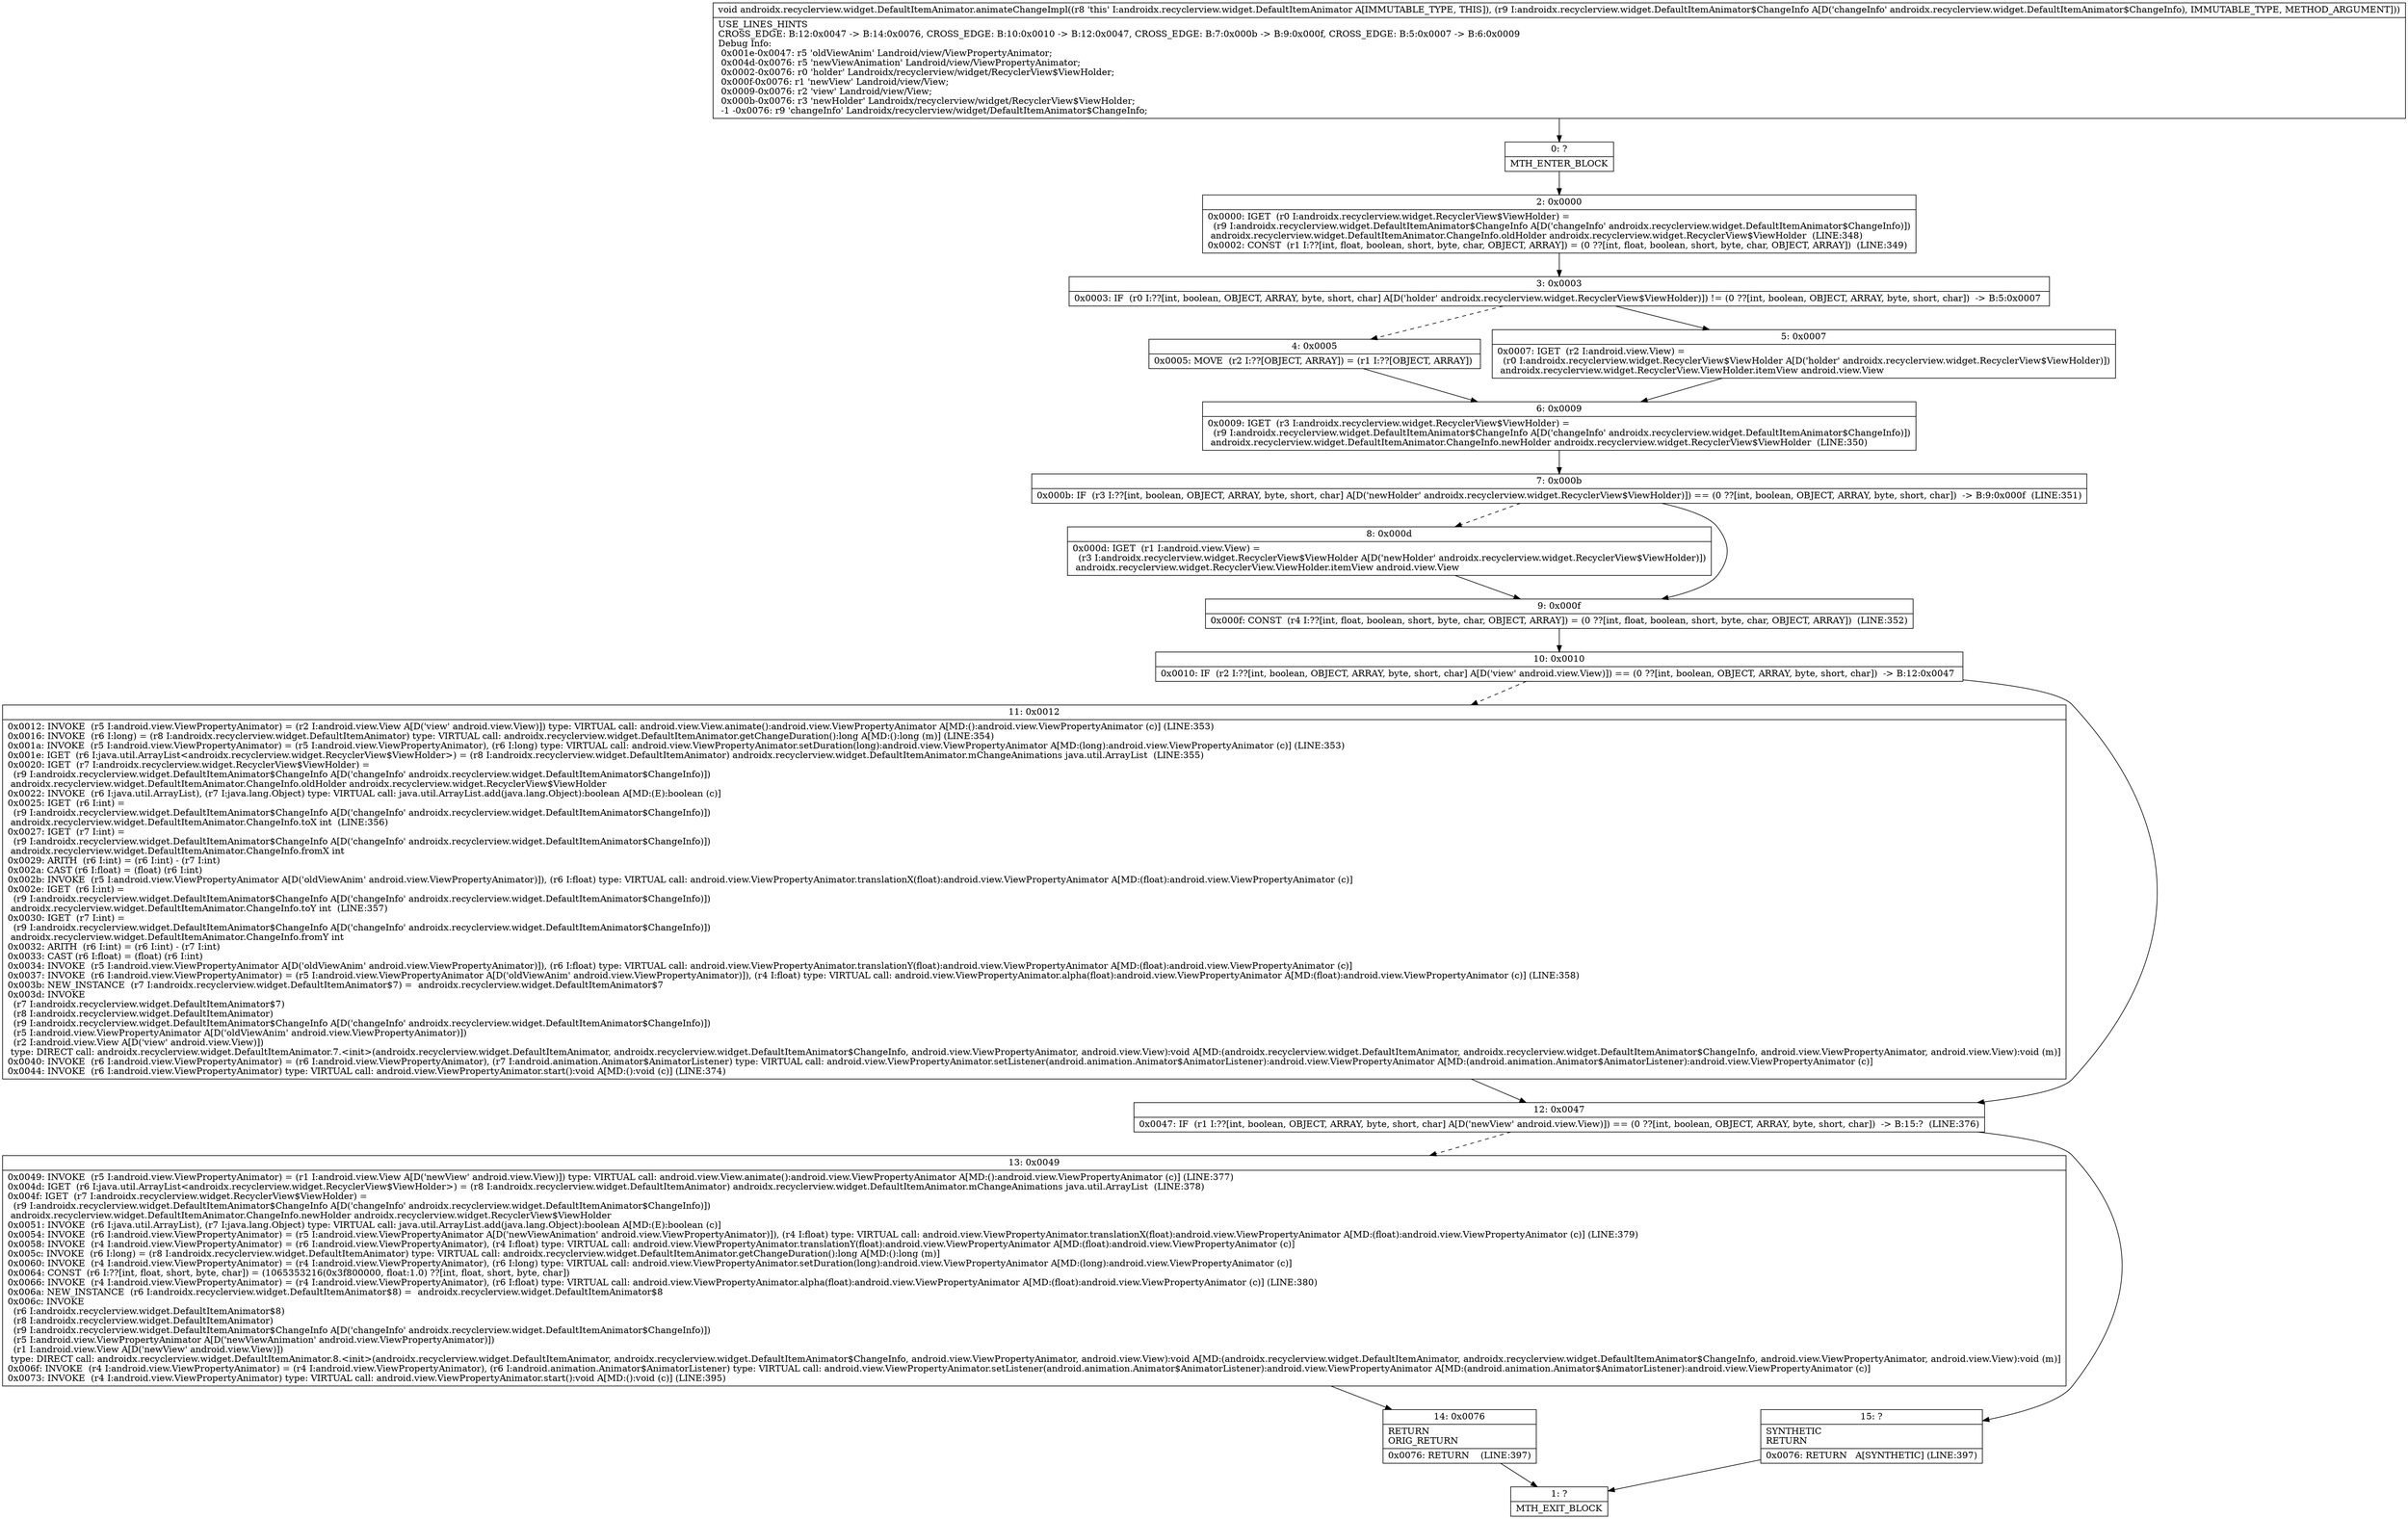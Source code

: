 digraph "CFG forandroidx.recyclerview.widget.DefaultItemAnimator.animateChangeImpl(Landroidx\/recyclerview\/widget\/DefaultItemAnimator$ChangeInfo;)V" {
Node_0 [shape=record,label="{0\:\ ?|MTH_ENTER_BLOCK\l}"];
Node_2 [shape=record,label="{2\:\ 0x0000|0x0000: IGET  (r0 I:androidx.recyclerview.widget.RecyclerView$ViewHolder) = \l  (r9 I:androidx.recyclerview.widget.DefaultItemAnimator$ChangeInfo A[D('changeInfo' androidx.recyclerview.widget.DefaultItemAnimator$ChangeInfo)])\l androidx.recyclerview.widget.DefaultItemAnimator.ChangeInfo.oldHolder androidx.recyclerview.widget.RecyclerView$ViewHolder  (LINE:348)\l0x0002: CONST  (r1 I:??[int, float, boolean, short, byte, char, OBJECT, ARRAY]) = (0 ??[int, float, boolean, short, byte, char, OBJECT, ARRAY])  (LINE:349)\l}"];
Node_3 [shape=record,label="{3\:\ 0x0003|0x0003: IF  (r0 I:??[int, boolean, OBJECT, ARRAY, byte, short, char] A[D('holder' androidx.recyclerview.widget.RecyclerView$ViewHolder)]) != (0 ??[int, boolean, OBJECT, ARRAY, byte, short, char])  \-\> B:5:0x0007 \l}"];
Node_4 [shape=record,label="{4\:\ 0x0005|0x0005: MOVE  (r2 I:??[OBJECT, ARRAY]) = (r1 I:??[OBJECT, ARRAY]) \l}"];
Node_6 [shape=record,label="{6\:\ 0x0009|0x0009: IGET  (r3 I:androidx.recyclerview.widget.RecyclerView$ViewHolder) = \l  (r9 I:androidx.recyclerview.widget.DefaultItemAnimator$ChangeInfo A[D('changeInfo' androidx.recyclerview.widget.DefaultItemAnimator$ChangeInfo)])\l androidx.recyclerview.widget.DefaultItemAnimator.ChangeInfo.newHolder androidx.recyclerview.widget.RecyclerView$ViewHolder  (LINE:350)\l}"];
Node_7 [shape=record,label="{7\:\ 0x000b|0x000b: IF  (r3 I:??[int, boolean, OBJECT, ARRAY, byte, short, char] A[D('newHolder' androidx.recyclerview.widget.RecyclerView$ViewHolder)]) == (0 ??[int, boolean, OBJECT, ARRAY, byte, short, char])  \-\> B:9:0x000f  (LINE:351)\l}"];
Node_8 [shape=record,label="{8\:\ 0x000d|0x000d: IGET  (r1 I:android.view.View) = \l  (r3 I:androidx.recyclerview.widget.RecyclerView$ViewHolder A[D('newHolder' androidx.recyclerview.widget.RecyclerView$ViewHolder)])\l androidx.recyclerview.widget.RecyclerView.ViewHolder.itemView android.view.View \l}"];
Node_9 [shape=record,label="{9\:\ 0x000f|0x000f: CONST  (r4 I:??[int, float, boolean, short, byte, char, OBJECT, ARRAY]) = (0 ??[int, float, boolean, short, byte, char, OBJECT, ARRAY])  (LINE:352)\l}"];
Node_10 [shape=record,label="{10\:\ 0x0010|0x0010: IF  (r2 I:??[int, boolean, OBJECT, ARRAY, byte, short, char] A[D('view' android.view.View)]) == (0 ??[int, boolean, OBJECT, ARRAY, byte, short, char])  \-\> B:12:0x0047 \l}"];
Node_11 [shape=record,label="{11\:\ 0x0012|0x0012: INVOKE  (r5 I:android.view.ViewPropertyAnimator) = (r2 I:android.view.View A[D('view' android.view.View)]) type: VIRTUAL call: android.view.View.animate():android.view.ViewPropertyAnimator A[MD:():android.view.ViewPropertyAnimator (c)] (LINE:353)\l0x0016: INVOKE  (r6 I:long) = (r8 I:androidx.recyclerview.widget.DefaultItemAnimator) type: VIRTUAL call: androidx.recyclerview.widget.DefaultItemAnimator.getChangeDuration():long A[MD:():long (m)] (LINE:354)\l0x001a: INVOKE  (r5 I:android.view.ViewPropertyAnimator) = (r5 I:android.view.ViewPropertyAnimator), (r6 I:long) type: VIRTUAL call: android.view.ViewPropertyAnimator.setDuration(long):android.view.ViewPropertyAnimator A[MD:(long):android.view.ViewPropertyAnimator (c)] (LINE:353)\l0x001e: IGET  (r6 I:java.util.ArrayList\<androidx.recyclerview.widget.RecyclerView$ViewHolder\>) = (r8 I:androidx.recyclerview.widget.DefaultItemAnimator) androidx.recyclerview.widget.DefaultItemAnimator.mChangeAnimations java.util.ArrayList  (LINE:355)\l0x0020: IGET  (r7 I:androidx.recyclerview.widget.RecyclerView$ViewHolder) = \l  (r9 I:androidx.recyclerview.widget.DefaultItemAnimator$ChangeInfo A[D('changeInfo' androidx.recyclerview.widget.DefaultItemAnimator$ChangeInfo)])\l androidx.recyclerview.widget.DefaultItemAnimator.ChangeInfo.oldHolder androidx.recyclerview.widget.RecyclerView$ViewHolder \l0x0022: INVOKE  (r6 I:java.util.ArrayList), (r7 I:java.lang.Object) type: VIRTUAL call: java.util.ArrayList.add(java.lang.Object):boolean A[MD:(E):boolean (c)]\l0x0025: IGET  (r6 I:int) = \l  (r9 I:androidx.recyclerview.widget.DefaultItemAnimator$ChangeInfo A[D('changeInfo' androidx.recyclerview.widget.DefaultItemAnimator$ChangeInfo)])\l androidx.recyclerview.widget.DefaultItemAnimator.ChangeInfo.toX int  (LINE:356)\l0x0027: IGET  (r7 I:int) = \l  (r9 I:androidx.recyclerview.widget.DefaultItemAnimator$ChangeInfo A[D('changeInfo' androidx.recyclerview.widget.DefaultItemAnimator$ChangeInfo)])\l androidx.recyclerview.widget.DefaultItemAnimator.ChangeInfo.fromX int \l0x0029: ARITH  (r6 I:int) = (r6 I:int) \- (r7 I:int) \l0x002a: CAST (r6 I:float) = (float) (r6 I:int) \l0x002b: INVOKE  (r5 I:android.view.ViewPropertyAnimator A[D('oldViewAnim' android.view.ViewPropertyAnimator)]), (r6 I:float) type: VIRTUAL call: android.view.ViewPropertyAnimator.translationX(float):android.view.ViewPropertyAnimator A[MD:(float):android.view.ViewPropertyAnimator (c)]\l0x002e: IGET  (r6 I:int) = \l  (r9 I:androidx.recyclerview.widget.DefaultItemAnimator$ChangeInfo A[D('changeInfo' androidx.recyclerview.widget.DefaultItemAnimator$ChangeInfo)])\l androidx.recyclerview.widget.DefaultItemAnimator.ChangeInfo.toY int  (LINE:357)\l0x0030: IGET  (r7 I:int) = \l  (r9 I:androidx.recyclerview.widget.DefaultItemAnimator$ChangeInfo A[D('changeInfo' androidx.recyclerview.widget.DefaultItemAnimator$ChangeInfo)])\l androidx.recyclerview.widget.DefaultItemAnimator.ChangeInfo.fromY int \l0x0032: ARITH  (r6 I:int) = (r6 I:int) \- (r7 I:int) \l0x0033: CAST (r6 I:float) = (float) (r6 I:int) \l0x0034: INVOKE  (r5 I:android.view.ViewPropertyAnimator A[D('oldViewAnim' android.view.ViewPropertyAnimator)]), (r6 I:float) type: VIRTUAL call: android.view.ViewPropertyAnimator.translationY(float):android.view.ViewPropertyAnimator A[MD:(float):android.view.ViewPropertyAnimator (c)]\l0x0037: INVOKE  (r6 I:android.view.ViewPropertyAnimator) = (r5 I:android.view.ViewPropertyAnimator A[D('oldViewAnim' android.view.ViewPropertyAnimator)]), (r4 I:float) type: VIRTUAL call: android.view.ViewPropertyAnimator.alpha(float):android.view.ViewPropertyAnimator A[MD:(float):android.view.ViewPropertyAnimator (c)] (LINE:358)\l0x003b: NEW_INSTANCE  (r7 I:androidx.recyclerview.widget.DefaultItemAnimator$7) =  androidx.recyclerview.widget.DefaultItemAnimator$7 \l0x003d: INVOKE  \l  (r7 I:androidx.recyclerview.widget.DefaultItemAnimator$7)\l  (r8 I:androidx.recyclerview.widget.DefaultItemAnimator)\l  (r9 I:androidx.recyclerview.widget.DefaultItemAnimator$ChangeInfo A[D('changeInfo' androidx.recyclerview.widget.DefaultItemAnimator$ChangeInfo)])\l  (r5 I:android.view.ViewPropertyAnimator A[D('oldViewAnim' android.view.ViewPropertyAnimator)])\l  (r2 I:android.view.View A[D('view' android.view.View)])\l type: DIRECT call: androidx.recyclerview.widget.DefaultItemAnimator.7.\<init\>(androidx.recyclerview.widget.DefaultItemAnimator, androidx.recyclerview.widget.DefaultItemAnimator$ChangeInfo, android.view.ViewPropertyAnimator, android.view.View):void A[MD:(androidx.recyclerview.widget.DefaultItemAnimator, androidx.recyclerview.widget.DefaultItemAnimator$ChangeInfo, android.view.ViewPropertyAnimator, android.view.View):void (m)]\l0x0040: INVOKE  (r6 I:android.view.ViewPropertyAnimator) = (r6 I:android.view.ViewPropertyAnimator), (r7 I:android.animation.Animator$AnimatorListener) type: VIRTUAL call: android.view.ViewPropertyAnimator.setListener(android.animation.Animator$AnimatorListener):android.view.ViewPropertyAnimator A[MD:(android.animation.Animator$AnimatorListener):android.view.ViewPropertyAnimator (c)]\l0x0044: INVOKE  (r6 I:android.view.ViewPropertyAnimator) type: VIRTUAL call: android.view.ViewPropertyAnimator.start():void A[MD:():void (c)] (LINE:374)\l}"];
Node_12 [shape=record,label="{12\:\ 0x0047|0x0047: IF  (r1 I:??[int, boolean, OBJECT, ARRAY, byte, short, char] A[D('newView' android.view.View)]) == (0 ??[int, boolean, OBJECT, ARRAY, byte, short, char])  \-\> B:15:?  (LINE:376)\l}"];
Node_13 [shape=record,label="{13\:\ 0x0049|0x0049: INVOKE  (r5 I:android.view.ViewPropertyAnimator) = (r1 I:android.view.View A[D('newView' android.view.View)]) type: VIRTUAL call: android.view.View.animate():android.view.ViewPropertyAnimator A[MD:():android.view.ViewPropertyAnimator (c)] (LINE:377)\l0x004d: IGET  (r6 I:java.util.ArrayList\<androidx.recyclerview.widget.RecyclerView$ViewHolder\>) = (r8 I:androidx.recyclerview.widget.DefaultItemAnimator) androidx.recyclerview.widget.DefaultItemAnimator.mChangeAnimations java.util.ArrayList  (LINE:378)\l0x004f: IGET  (r7 I:androidx.recyclerview.widget.RecyclerView$ViewHolder) = \l  (r9 I:androidx.recyclerview.widget.DefaultItemAnimator$ChangeInfo A[D('changeInfo' androidx.recyclerview.widget.DefaultItemAnimator$ChangeInfo)])\l androidx.recyclerview.widget.DefaultItemAnimator.ChangeInfo.newHolder androidx.recyclerview.widget.RecyclerView$ViewHolder \l0x0051: INVOKE  (r6 I:java.util.ArrayList), (r7 I:java.lang.Object) type: VIRTUAL call: java.util.ArrayList.add(java.lang.Object):boolean A[MD:(E):boolean (c)]\l0x0054: INVOKE  (r6 I:android.view.ViewPropertyAnimator) = (r5 I:android.view.ViewPropertyAnimator A[D('newViewAnimation' android.view.ViewPropertyAnimator)]), (r4 I:float) type: VIRTUAL call: android.view.ViewPropertyAnimator.translationX(float):android.view.ViewPropertyAnimator A[MD:(float):android.view.ViewPropertyAnimator (c)] (LINE:379)\l0x0058: INVOKE  (r4 I:android.view.ViewPropertyAnimator) = (r6 I:android.view.ViewPropertyAnimator), (r4 I:float) type: VIRTUAL call: android.view.ViewPropertyAnimator.translationY(float):android.view.ViewPropertyAnimator A[MD:(float):android.view.ViewPropertyAnimator (c)]\l0x005c: INVOKE  (r6 I:long) = (r8 I:androidx.recyclerview.widget.DefaultItemAnimator) type: VIRTUAL call: androidx.recyclerview.widget.DefaultItemAnimator.getChangeDuration():long A[MD:():long (m)]\l0x0060: INVOKE  (r4 I:android.view.ViewPropertyAnimator) = (r4 I:android.view.ViewPropertyAnimator), (r6 I:long) type: VIRTUAL call: android.view.ViewPropertyAnimator.setDuration(long):android.view.ViewPropertyAnimator A[MD:(long):android.view.ViewPropertyAnimator (c)]\l0x0064: CONST  (r6 I:??[int, float, short, byte, char]) = (1065353216(0x3f800000, float:1.0) ??[int, float, short, byte, char]) \l0x0066: INVOKE  (r4 I:android.view.ViewPropertyAnimator) = (r4 I:android.view.ViewPropertyAnimator), (r6 I:float) type: VIRTUAL call: android.view.ViewPropertyAnimator.alpha(float):android.view.ViewPropertyAnimator A[MD:(float):android.view.ViewPropertyAnimator (c)] (LINE:380)\l0x006a: NEW_INSTANCE  (r6 I:androidx.recyclerview.widget.DefaultItemAnimator$8) =  androidx.recyclerview.widget.DefaultItemAnimator$8 \l0x006c: INVOKE  \l  (r6 I:androidx.recyclerview.widget.DefaultItemAnimator$8)\l  (r8 I:androidx.recyclerview.widget.DefaultItemAnimator)\l  (r9 I:androidx.recyclerview.widget.DefaultItemAnimator$ChangeInfo A[D('changeInfo' androidx.recyclerview.widget.DefaultItemAnimator$ChangeInfo)])\l  (r5 I:android.view.ViewPropertyAnimator A[D('newViewAnimation' android.view.ViewPropertyAnimator)])\l  (r1 I:android.view.View A[D('newView' android.view.View)])\l type: DIRECT call: androidx.recyclerview.widget.DefaultItemAnimator.8.\<init\>(androidx.recyclerview.widget.DefaultItemAnimator, androidx.recyclerview.widget.DefaultItemAnimator$ChangeInfo, android.view.ViewPropertyAnimator, android.view.View):void A[MD:(androidx.recyclerview.widget.DefaultItemAnimator, androidx.recyclerview.widget.DefaultItemAnimator$ChangeInfo, android.view.ViewPropertyAnimator, android.view.View):void (m)]\l0x006f: INVOKE  (r4 I:android.view.ViewPropertyAnimator) = (r4 I:android.view.ViewPropertyAnimator), (r6 I:android.animation.Animator$AnimatorListener) type: VIRTUAL call: android.view.ViewPropertyAnimator.setListener(android.animation.Animator$AnimatorListener):android.view.ViewPropertyAnimator A[MD:(android.animation.Animator$AnimatorListener):android.view.ViewPropertyAnimator (c)]\l0x0073: INVOKE  (r4 I:android.view.ViewPropertyAnimator) type: VIRTUAL call: android.view.ViewPropertyAnimator.start():void A[MD:():void (c)] (LINE:395)\l}"];
Node_14 [shape=record,label="{14\:\ 0x0076|RETURN\lORIG_RETURN\l|0x0076: RETURN    (LINE:397)\l}"];
Node_1 [shape=record,label="{1\:\ ?|MTH_EXIT_BLOCK\l}"];
Node_15 [shape=record,label="{15\:\ ?|SYNTHETIC\lRETURN\l|0x0076: RETURN   A[SYNTHETIC] (LINE:397)\l}"];
Node_5 [shape=record,label="{5\:\ 0x0007|0x0007: IGET  (r2 I:android.view.View) = \l  (r0 I:androidx.recyclerview.widget.RecyclerView$ViewHolder A[D('holder' androidx.recyclerview.widget.RecyclerView$ViewHolder)])\l androidx.recyclerview.widget.RecyclerView.ViewHolder.itemView android.view.View \l}"];
MethodNode[shape=record,label="{void androidx.recyclerview.widget.DefaultItemAnimator.animateChangeImpl((r8 'this' I:androidx.recyclerview.widget.DefaultItemAnimator A[IMMUTABLE_TYPE, THIS]), (r9 I:androidx.recyclerview.widget.DefaultItemAnimator$ChangeInfo A[D('changeInfo' androidx.recyclerview.widget.DefaultItemAnimator$ChangeInfo), IMMUTABLE_TYPE, METHOD_ARGUMENT]))  | USE_LINES_HINTS\lCROSS_EDGE: B:12:0x0047 \-\> B:14:0x0076, CROSS_EDGE: B:10:0x0010 \-\> B:12:0x0047, CROSS_EDGE: B:7:0x000b \-\> B:9:0x000f, CROSS_EDGE: B:5:0x0007 \-\> B:6:0x0009\lDebug Info:\l  0x001e\-0x0047: r5 'oldViewAnim' Landroid\/view\/ViewPropertyAnimator;\l  0x004d\-0x0076: r5 'newViewAnimation' Landroid\/view\/ViewPropertyAnimator;\l  0x0002\-0x0076: r0 'holder' Landroidx\/recyclerview\/widget\/RecyclerView$ViewHolder;\l  0x000f\-0x0076: r1 'newView' Landroid\/view\/View;\l  0x0009\-0x0076: r2 'view' Landroid\/view\/View;\l  0x000b\-0x0076: r3 'newHolder' Landroidx\/recyclerview\/widget\/RecyclerView$ViewHolder;\l  \-1 \-0x0076: r9 'changeInfo' Landroidx\/recyclerview\/widget\/DefaultItemAnimator$ChangeInfo;\l}"];
MethodNode -> Node_0;Node_0 -> Node_2;
Node_2 -> Node_3;
Node_3 -> Node_4[style=dashed];
Node_3 -> Node_5;
Node_4 -> Node_6;
Node_6 -> Node_7;
Node_7 -> Node_8[style=dashed];
Node_7 -> Node_9;
Node_8 -> Node_9;
Node_9 -> Node_10;
Node_10 -> Node_11[style=dashed];
Node_10 -> Node_12;
Node_11 -> Node_12;
Node_12 -> Node_13[style=dashed];
Node_12 -> Node_15;
Node_13 -> Node_14;
Node_14 -> Node_1;
Node_15 -> Node_1;
Node_5 -> Node_6;
}

